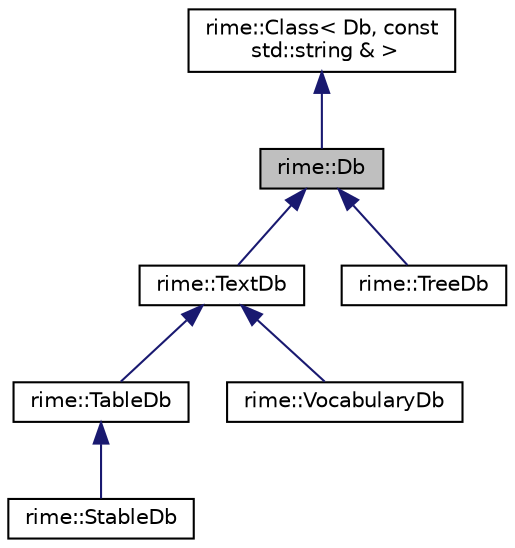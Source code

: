 digraph "rime::Db"
{
  edge [fontname="Helvetica",fontsize="10",labelfontname="Helvetica",labelfontsize="10"];
  node [fontname="Helvetica",fontsize="10",shape=record];
  Node1 [label="rime::Db",height=0.2,width=0.4,color="black", fillcolor="grey75", style="filled" fontcolor="black"];
  Node2 -> Node1 [dir="back",color="midnightblue",fontsize="10",style="solid",fontname="Helvetica"];
  Node2 [label="rime::Class\< Db, const\l std::string & \>",height=0.2,width=0.4,color="black", fillcolor="white", style="filled",URL="$a00017.html"];
  Node1 -> Node3 [dir="back",color="midnightblue",fontsize="10",style="solid",fontname="Helvetica"];
  Node3 [label="rime::TextDb",height=0.2,width=0.4,color="black", fillcolor="white", style="filled",URL="$a00213.html"];
  Node3 -> Node4 [dir="back",color="midnightblue",fontsize="10",style="solid",fontname="Helvetica"];
  Node4 [label="rime::TableDb",height=0.2,width=0.4,color="black", fillcolor="white", style="filled",URL="$a00205.html"];
  Node4 -> Node5 [dir="back",color="midnightblue",fontsize="10",style="solid",fontname="Helvetica"];
  Node5 [label="rime::StableDb",height=0.2,width=0.4,color="black", fillcolor="white", style="filled",URL="$a00188.html"];
  Node3 -> Node6 [dir="back",color="midnightblue",fontsize="10",style="solid",fontname="Helvetica"];
  Node6 [label="rime::VocabularyDb",height=0.2,width=0.4,color="black", fillcolor="white", style="filled",URL="$a00250.html"];
  Node1 -> Node7 [dir="back",color="midnightblue",fontsize="10",style="solid",fontname="Helvetica"];
  Node7 [label="rime::TreeDb",height=0.2,width=0.4,color="black", fillcolor="white", style="filled",URL="$a00223.html"];
}

